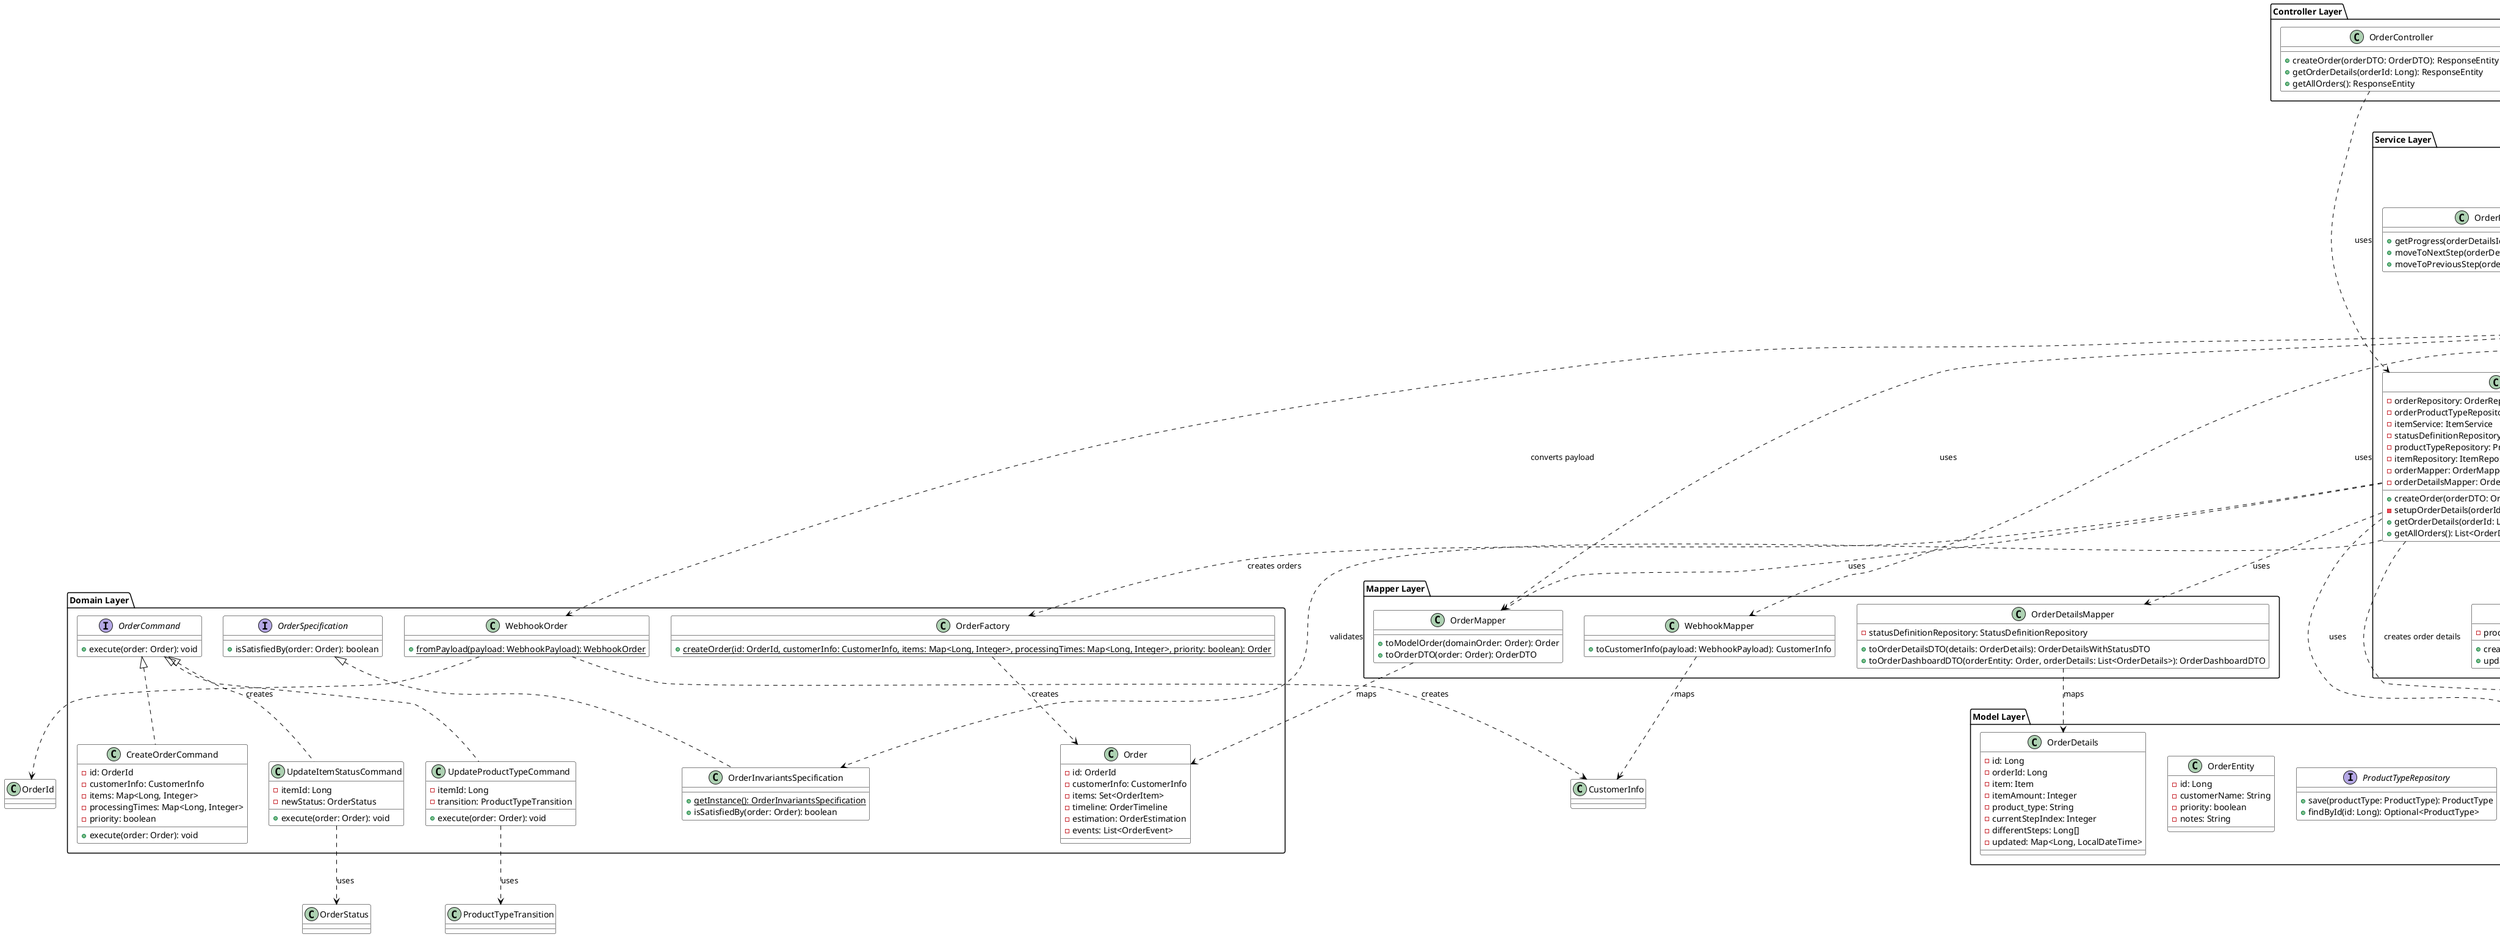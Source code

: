 @startuml Order Status Tracker - Class Diagram

' Style configurations
skinparam class {
    BackgroundColor White
    ArrowColor Black
    BorderColor Black
}

' Controllers
package "Controller Layer" {
    class OrderController {
        + createOrder(orderDTO: OrderDTO): ResponseEntity
        + getOrderDetails(orderId: Long): ResponseEntity
        + getAllOrders(): ResponseEntity
    }

    class WebhookController {
        + handleWebhook(payload: WebhookPayload): ResponseEntity
    }
}

' Services
package "Service Layer" {
    class OrderService {
        - orderRepository: OrderRepository
        - orderProductTypeRepository: OrderProductTypeRepository
        - itemService: ItemService
        - statusDefinitionRepository: StatusDefinitionRepository
        - productTypeRepository: ProductTypeRepository
        - itemRepository: ItemRepository
        - orderMapper: OrderMapper
        - orderDetailsMapper: OrderDetailsMapper
        + createOrder(orderDTO: OrderDTO): Order
        - setupOrderDetails(orderId: Long, items: Map<Long, Integer>): void
        + getOrderDetails(orderId: Long): List<OrderDetailsWithStatusDTO>
        + getAllOrders(): List<OrderDashboardDTO>
    }

    class WebhookService {
        - orderService: OrderService
        - itemService: ItemService
        - productTypeService: ProductTypeService
        - itemRepository: ItemRepository
        - productTypeRepository: ProductTypeRepository
        - orderProductTypeRepository: OrderProductTypeRepository
        - webhookMapper: WebhookMapper
        - orderMapper: OrderMapper
        + createOrderInDatabase(payload: WebhookPayload): void
        - setupOrderDetails(orderId: Long, items: Map<Long, Integer>): void
        - createItemsMap(payload: WebhookPayload): Map<Long, Integer>
        - ensureItemExists(item: LineItem): void
    }

    class ItemService {
        - itemRepository: ItemRepository
        + getItem(id: Long): Item
        + createItem(item: Item): Item
    }

    class ProductTypeService {
        - productTypeRepository: ProductTypeRepository
        + createProductType(productTypeDTO: ProductTypeDTO): ProductType
        + updateItemProductType(itemId: Long, targetProductTypeId: Long): void
    }

    class OrderProgressService {
        + getProgress(orderDetailsId: Long): OrderProgress
        + moveToNextStep(orderDetailsId: Long): OrderProgress
        + moveToPreviousStep(orderDetailsId: Long): OrderProgress
    }
}

' Mapper Layer
package "Mapper Layer" {
    class OrderMapper {
        + toModelOrder(domainOrder: Order): Order
        + toOrderDTO(order: Order): OrderDTO
    }

    class OrderDetailsMapper {
        - statusDefinitionRepository: StatusDefinitionRepository
        + toOrderDetailsDTO(details: OrderDetails): OrderDetailsWithStatusDTO
        + toOrderDashboardDTO(orderEntity: Order, orderDetails: List<OrderDetails>): OrderDashboardDTO
    }

    class WebhookMapper {
        + toCustomerInfo(payload: WebhookPayload): CustomerInfo
    }
}

' Domain Layer
package "Domain Layer" {
    class Order {
        - id: OrderId
        - customerInfo: CustomerInfo
        - items: Set<OrderItem>
        - timeline: OrderTimeline
        - estimation: OrderEstimation
        - events: List<OrderEvent>
    }

    class OrderFactory {
        + {static} createOrder(id: OrderId, customerInfo: CustomerInfo, items: Map<Long, Integer>, processingTimes: Map<Long, Integer>, priority: boolean): Order
    }

    interface OrderCommand {
        + execute(order: Order): void
    }

    class CreateOrderCommand {
        - id: OrderId
        - customerInfo: CustomerInfo
        - items: Map<Long, Integer>
        - processingTimes: Map<Long, Integer>
        - priority: boolean
        + execute(order: Order): void
    }

    class UpdateItemStatusCommand {
        - itemId: Long
        - newStatus: OrderStatus
        + execute(order: Order): void
    }

    class UpdateProductTypeCommand {
        - itemId: Long
        - transition: ProductTypeTransition
        + execute(order: Order): void
    }

    interface OrderSpecification {
        + isSatisfiedBy(order: Order): boolean
    }

    class OrderInvariantsSpecification {
        + {static} getInstance(): OrderInvariantsSpecification
        + isSatisfiedBy(order: Order): boolean
    }

    class WebhookOrder {
        + {static} fromPayload(payload: WebhookPayload): WebhookOrder
    }
}

' Model Layer
package "Model Layer" {
    interface OrderRepository {
        + save(order: Order): Order
        + findById(id: Long): Optional<Order>
    }

    interface OrderProductTypeRepository {
        + save(orderDetails: OrderDetails): OrderDetails
        + findByOrderId(orderId: Long): List<OrderDetails>
    }

    interface ItemRepository {
        + save(item: Item): Item
        + findById(id: Long): Optional<Item>
    }

    interface ProductTypeRepository {
        + save(productType: ProductType): ProductType
        + findById(id: Long): Optional<ProductType>
    }

    class OrderEntity {
        - id: Long
        - customerName: String
        - priority: boolean
        - notes: String
    }

    class OrderDetails {
        - id: Long
        - orderId: Long
        - item: Item
        - itemAmount: Integer
        - product_type: String
        - currentStepIndex: Integer
        - differentSteps: Long[]
        - updated: Map<Long, LocalDateTime>
    }
}

' Relationships
OrderController ..> OrderService: uses
WebhookController ..> WebhookService: uses

WebhookService ..> OrderService: delegates order creation
WebhookService ..> WebhookOrder: converts payload
WebhookService ..> ItemService: ensures items exist
WebhookService ..> OrderProductTypeRepository: creates order details
WebhookService ..> WebhookMapper: uses
WebhookService ..> OrderMapper: uses

OrderService ..> OrderFactory: creates orders
OrderService ..> OrderInvariantsSpecification: validates
OrderService ..> OrderRepository: persists
OrderService ..> ItemRepository: uses
OrderService ..> ItemService: uses
OrderService ..> ProductTypeService: uses
OrderService ..> OrderProductTypeRepository: creates order details
OrderService ..> OrderMapper: uses
OrderService ..> OrderDetailsMapper: uses

OrderCommand <|.. CreateOrderCommand
OrderCommand <|.. UpdateItemStatusCommand
OrderCommand <|.. UpdateProductTypeCommand
OrderSpecification <|.. OrderInvariantsSpecification

OrderFactory ..> Order: creates
WebhookOrder ..> CustomerInfo: creates
WebhookOrder ..> OrderId: creates

UpdateProductTypeCommand ..> ProductTypeTransition: uses
UpdateItemStatusCommand ..> OrderStatus: uses

OrderMapper ..> Order: maps
OrderDetailsMapper ..> OrderDetails: maps
WebhookMapper ..> CustomerInfo: maps

@enduml
